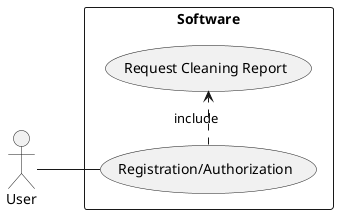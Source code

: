 @startuml

left to right direction
actor :User:

rectangle Software {

    usecase (Registration/Authorization)
    usecase (Request Cleaning Report)

   :User: -- (Registration/Authorization)
   (Registration/Authorization) .> (Request Cleaning Report) : include
}

@enduml
